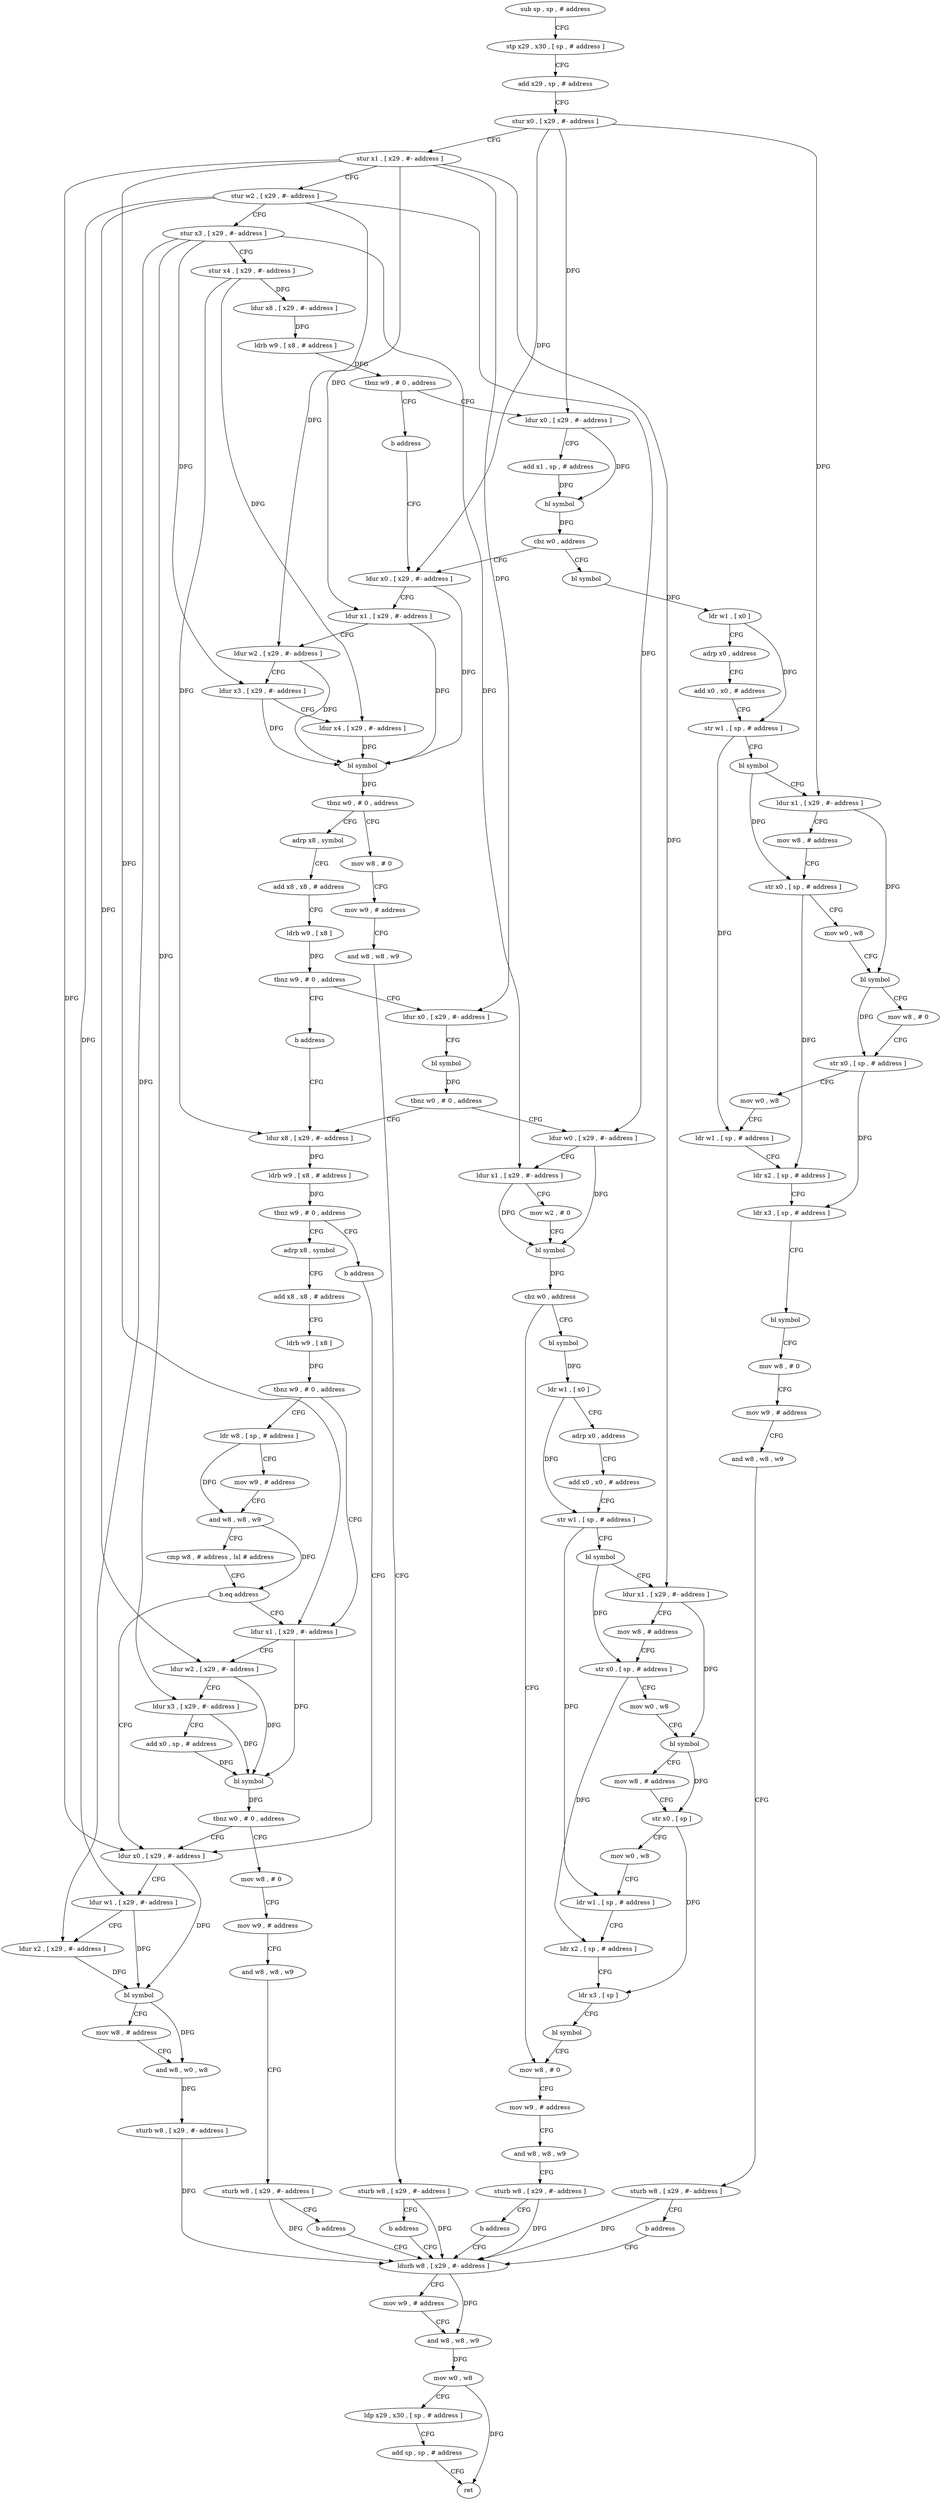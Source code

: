 digraph "func" {
"4211688" [label = "sub sp , sp , # address" ]
"4211692" [label = "stp x29 , x30 , [ sp , # address ]" ]
"4211696" [label = "add x29 , sp , # address" ]
"4211700" [label = "stur x0 , [ x29 , #- address ]" ]
"4211704" [label = "stur x1 , [ x29 , #- address ]" ]
"4211708" [label = "stur w2 , [ x29 , #- address ]" ]
"4211712" [label = "stur x3 , [ x29 , #- address ]" ]
"4211716" [label = "stur x4 , [ x29 , #- address ]" ]
"4211720" [label = "ldur x8 , [ x29 , #- address ]" ]
"4211724" [label = "ldrb w9 , [ x8 , # address ]" ]
"4211728" [label = "tbnz w9 , # 0 , address" ]
"4211736" [label = "ldur x0 , [ x29 , #- address ]" ]
"4211732" [label = "b address" ]
"4211740" [label = "add x1 , sp , # address" ]
"4211744" [label = "bl symbol" ]
"4211748" [label = "cbz w0 , address" ]
"4211844" [label = "ldur x0 , [ x29 , #- address ]" ]
"4211752" [label = "bl symbol" ]
"4211848" [label = "ldur x1 , [ x29 , #- address ]" ]
"4211852" [label = "ldur w2 , [ x29 , #- address ]" ]
"4211856" [label = "ldur x3 , [ x29 , #- address ]" ]
"4211860" [label = "ldur x4 , [ x29 , #- address ]" ]
"4211864" [label = "bl symbol" ]
"4211868" [label = "tbnz w0 , # 0 , address" ]
"4211892" [label = "adrp x8 , symbol" ]
"4211872" [label = "mov w8 , # 0" ]
"4211756" [label = "ldr w1 , [ x0 ]" ]
"4211760" [label = "adrp x0 , address" ]
"4211764" [label = "add x0 , x0 , # address" ]
"4211768" [label = "str w1 , [ sp , # address ]" ]
"4211772" [label = "bl symbol" ]
"4211776" [label = "ldur x1 , [ x29 , #- address ]" ]
"4211780" [label = "mov w8 , # address" ]
"4211784" [label = "str x0 , [ sp , # address ]" ]
"4211788" [label = "mov w0 , w8" ]
"4211792" [label = "bl symbol" ]
"4211796" [label = "mov w8 , # 0" ]
"4211800" [label = "str x0 , [ sp , # address ]" ]
"4211804" [label = "mov w0 , w8" ]
"4211808" [label = "ldr w1 , [ sp , # address ]" ]
"4211812" [label = "ldr x2 , [ sp , # address ]" ]
"4211816" [label = "ldr x3 , [ sp , # address ]" ]
"4211820" [label = "bl symbol" ]
"4211824" [label = "mov w8 , # 0" ]
"4211828" [label = "mov w9 , # address" ]
"4211832" [label = "and w8 , w8 , w9" ]
"4211836" [label = "sturb w8 , [ x29 , #- address ]" ]
"4211840" [label = "b address" ]
"4212160" [label = "ldurb w8 , [ x29 , #- address ]" ]
"4211896" [label = "add x8 , x8 , # address" ]
"4211900" [label = "ldrb w9 , [ x8 ]" ]
"4211904" [label = "tbnz w9 , # 0 , address" ]
"4211912" [label = "ldur x0 , [ x29 , #- address ]" ]
"4211908" [label = "b address" ]
"4211876" [label = "mov w9 , # address" ]
"4211880" [label = "and w8 , w8 , w9" ]
"4211884" [label = "sturb w8 , [ x29 , #- address ]" ]
"4211888" [label = "b address" ]
"4212164" [label = "mov w9 , # address" ]
"4212168" [label = "and w8 , w8 , w9" ]
"4212172" [label = "mov w0 , w8" ]
"4212176" [label = "ldp x29 , x30 , [ sp , # address ]" ]
"4212180" [label = "add sp , sp , # address" ]
"4212184" [label = "ret" ]
"4211916" [label = "bl symbol" ]
"4211920" [label = "tbnz w0 , # 0 , address" ]
"4212036" [label = "ldur x8 , [ x29 , #- address ]" ]
"4211924" [label = "ldur w0 , [ x29 , #- address ]" ]
"4212040" [label = "ldrb w9 , [ x8 , # address ]" ]
"4212044" [label = "tbnz w9 , # 0 , address" ]
"4212052" [label = "adrp x8 , symbol" ]
"4212048" [label = "b address" ]
"4211928" [label = "ldur x1 , [ x29 , #- address ]" ]
"4211932" [label = "mov w2 , # 0" ]
"4211936" [label = "bl symbol" ]
"4211940" [label = "cbz w0 , address" ]
"4212016" [label = "mov w8 , # 0" ]
"4211944" [label = "bl symbol" ]
"4212056" [label = "add x8 , x8 , # address" ]
"4212060" [label = "ldrb w9 , [ x8 ]" ]
"4212064" [label = "tbnz w9 , # 0 , address" ]
"4212088" [label = "ldur x1 , [ x29 , #- address ]" ]
"4212068" [label = "ldr w8 , [ sp , # address ]" ]
"4212132" [label = "ldur x0 , [ x29 , #- address ]" ]
"4212020" [label = "mov w9 , # address" ]
"4212024" [label = "and w8 , w8 , w9" ]
"4212028" [label = "sturb w8 , [ x29 , #- address ]" ]
"4212032" [label = "b address" ]
"4211948" [label = "ldr w1 , [ x0 ]" ]
"4211952" [label = "adrp x0 , address" ]
"4211956" [label = "add x0 , x0 , # address" ]
"4211960" [label = "str w1 , [ sp , # address ]" ]
"4211964" [label = "bl symbol" ]
"4211968" [label = "ldur x1 , [ x29 , #- address ]" ]
"4211972" [label = "mov w8 , # address" ]
"4211976" [label = "str x0 , [ sp , # address ]" ]
"4211980" [label = "mov w0 , w8" ]
"4211984" [label = "bl symbol" ]
"4211988" [label = "mov w8 , # address" ]
"4211992" [label = "str x0 , [ sp ]" ]
"4211996" [label = "mov w0 , w8" ]
"4212000" [label = "ldr w1 , [ sp , # address ]" ]
"4212004" [label = "ldr x2 , [ sp , # address ]" ]
"4212008" [label = "ldr x3 , [ sp ]" ]
"4212012" [label = "bl symbol" ]
"4212092" [label = "ldur w2 , [ x29 , #- address ]" ]
"4212096" [label = "ldur x3 , [ x29 , #- address ]" ]
"4212100" [label = "add x0 , sp , # address" ]
"4212104" [label = "bl symbol" ]
"4212108" [label = "tbnz w0 , # 0 , address" ]
"4212112" [label = "mov w8 , # 0" ]
"4212072" [label = "mov w9 , # address" ]
"4212076" [label = "and w8 , w8 , w9" ]
"4212080" [label = "cmp w8 , # address , lsl # address" ]
"4212084" [label = "b.eq address" ]
"4212136" [label = "ldur w1 , [ x29 , #- address ]" ]
"4212140" [label = "ldur x2 , [ x29 , #- address ]" ]
"4212144" [label = "bl symbol" ]
"4212148" [label = "mov w8 , # address" ]
"4212152" [label = "and w8 , w0 , w8" ]
"4212156" [label = "sturb w8 , [ x29 , #- address ]" ]
"4212116" [label = "mov w9 , # address" ]
"4212120" [label = "and w8 , w8 , w9" ]
"4212124" [label = "sturb w8 , [ x29 , #- address ]" ]
"4212128" [label = "b address" ]
"4211688" -> "4211692" [ label = "CFG" ]
"4211692" -> "4211696" [ label = "CFG" ]
"4211696" -> "4211700" [ label = "CFG" ]
"4211700" -> "4211704" [ label = "CFG" ]
"4211700" -> "4211736" [ label = "DFG" ]
"4211700" -> "4211844" [ label = "DFG" ]
"4211700" -> "4211776" [ label = "DFG" ]
"4211704" -> "4211708" [ label = "CFG" ]
"4211704" -> "4211848" [ label = "DFG" ]
"4211704" -> "4211912" [ label = "DFG" ]
"4211704" -> "4211968" [ label = "DFG" ]
"4211704" -> "4212088" [ label = "DFG" ]
"4211704" -> "4212132" [ label = "DFG" ]
"4211708" -> "4211712" [ label = "CFG" ]
"4211708" -> "4211852" [ label = "DFG" ]
"4211708" -> "4211924" [ label = "DFG" ]
"4211708" -> "4212092" [ label = "DFG" ]
"4211708" -> "4212136" [ label = "DFG" ]
"4211712" -> "4211716" [ label = "CFG" ]
"4211712" -> "4211856" [ label = "DFG" ]
"4211712" -> "4211928" [ label = "DFG" ]
"4211712" -> "4212096" [ label = "DFG" ]
"4211712" -> "4212140" [ label = "DFG" ]
"4211716" -> "4211720" [ label = "DFG" ]
"4211716" -> "4211860" [ label = "DFG" ]
"4211716" -> "4212036" [ label = "DFG" ]
"4211720" -> "4211724" [ label = "DFG" ]
"4211724" -> "4211728" [ label = "DFG" ]
"4211728" -> "4211736" [ label = "CFG" ]
"4211728" -> "4211732" [ label = "CFG" ]
"4211736" -> "4211740" [ label = "CFG" ]
"4211736" -> "4211744" [ label = "DFG" ]
"4211732" -> "4211844" [ label = "CFG" ]
"4211740" -> "4211744" [ label = "DFG" ]
"4211744" -> "4211748" [ label = "DFG" ]
"4211748" -> "4211844" [ label = "CFG" ]
"4211748" -> "4211752" [ label = "CFG" ]
"4211844" -> "4211848" [ label = "CFG" ]
"4211844" -> "4211864" [ label = "DFG" ]
"4211752" -> "4211756" [ label = "DFG" ]
"4211848" -> "4211852" [ label = "CFG" ]
"4211848" -> "4211864" [ label = "DFG" ]
"4211852" -> "4211856" [ label = "CFG" ]
"4211852" -> "4211864" [ label = "DFG" ]
"4211856" -> "4211860" [ label = "CFG" ]
"4211856" -> "4211864" [ label = "DFG" ]
"4211860" -> "4211864" [ label = "DFG" ]
"4211864" -> "4211868" [ label = "DFG" ]
"4211868" -> "4211892" [ label = "CFG" ]
"4211868" -> "4211872" [ label = "CFG" ]
"4211892" -> "4211896" [ label = "CFG" ]
"4211872" -> "4211876" [ label = "CFG" ]
"4211756" -> "4211760" [ label = "CFG" ]
"4211756" -> "4211768" [ label = "DFG" ]
"4211760" -> "4211764" [ label = "CFG" ]
"4211764" -> "4211768" [ label = "CFG" ]
"4211768" -> "4211772" [ label = "CFG" ]
"4211768" -> "4211808" [ label = "DFG" ]
"4211772" -> "4211776" [ label = "CFG" ]
"4211772" -> "4211784" [ label = "DFG" ]
"4211776" -> "4211780" [ label = "CFG" ]
"4211776" -> "4211792" [ label = "DFG" ]
"4211780" -> "4211784" [ label = "CFG" ]
"4211784" -> "4211788" [ label = "CFG" ]
"4211784" -> "4211812" [ label = "DFG" ]
"4211788" -> "4211792" [ label = "CFG" ]
"4211792" -> "4211796" [ label = "CFG" ]
"4211792" -> "4211800" [ label = "DFG" ]
"4211796" -> "4211800" [ label = "CFG" ]
"4211800" -> "4211804" [ label = "CFG" ]
"4211800" -> "4211816" [ label = "DFG" ]
"4211804" -> "4211808" [ label = "CFG" ]
"4211808" -> "4211812" [ label = "CFG" ]
"4211812" -> "4211816" [ label = "CFG" ]
"4211816" -> "4211820" [ label = "CFG" ]
"4211820" -> "4211824" [ label = "CFG" ]
"4211824" -> "4211828" [ label = "CFG" ]
"4211828" -> "4211832" [ label = "CFG" ]
"4211832" -> "4211836" [ label = "CFG" ]
"4211836" -> "4211840" [ label = "CFG" ]
"4211836" -> "4212160" [ label = "DFG" ]
"4211840" -> "4212160" [ label = "CFG" ]
"4212160" -> "4212164" [ label = "CFG" ]
"4212160" -> "4212168" [ label = "DFG" ]
"4211896" -> "4211900" [ label = "CFG" ]
"4211900" -> "4211904" [ label = "DFG" ]
"4211904" -> "4211912" [ label = "CFG" ]
"4211904" -> "4211908" [ label = "CFG" ]
"4211912" -> "4211916" [ label = "CFG" ]
"4211908" -> "4212036" [ label = "CFG" ]
"4211876" -> "4211880" [ label = "CFG" ]
"4211880" -> "4211884" [ label = "CFG" ]
"4211884" -> "4211888" [ label = "CFG" ]
"4211884" -> "4212160" [ label = "DFG" ]
"4211888" -> "4212160" [ label = "CFG" ]
"4212164" -> "4212168" [ label = "CFG" ]
"4212168" -> "4212172" [ label = "DFG" ]
"4212172" -> "4212176" [ label = "CFG" ]
"4212172" -> "4212184" [ label = "DFG" ]
"4212176" -> "4212180" [ label = "CFG" ]
"4212180" -> "4212184" [ label = "CFG" ]
"4211916" -> "4211920" [ label = "DFG" ]
"4211920" -> "4212036" [ label = "CFG" ]
"4211920" -> "4211924" [ label = "CFG" ]
"4212036" -> "4212040" [ label = "DFG" ]
"4211924" -> "4211928" [ label = "CFG" ]
"4211924" -> "4211936" [ label = "DFG" ]
"4212040" -> "4212044" [ label = "DFG" ]
"4212044" -> "4212052" [ label = "CFG" ]
"4212044" -> "4212048" [ label = "CFG" ]
"4212052" -> "4212056" [ label = "CFG" ]
"4212048" -> "4212132" [ label = "CFG" ]
"4211928" -> "4211932" [ label = "CFG" ]
"4211928" -> "4211936" [ label = "DFG" ]
"4211932" -> "4211936" [ label = "CFG" ]
"4211936" -> "4211940" [ label = "DFG" ]
"4211940" -> "4212016" [ label = "CFG" ]
"4211940" -> "4211944" [ label = "CFG" ]
"4212016" -> "4212020" [ label = "CFG" ]
"4211944" -> "4211948" [ label = "DFG" ]
"4212056" -> "4212060" [ label = "CFG" ]
"4212060" -> "4212064" [ label = "DFG" ]
"4212064" -> "4212088" [ label = "CFG" ]
"4212064" -> "4212068" [ label = "CFG" ]
"4212088" -> "4212092" [ label = "CFG" ]
"4212088" -> "4212104" [ label = "DFG" ]
"4212068" -> "4212072" [ label = "CFG" ]
"4212068" -> "4212076" [ label = "DFG" ]
"4212132" -> "4212136" [ label = "CFG" ]
"4212132" -> "4212144" [ label = "DFG" ]
"4212020" -> "4212024" [ label = "CFG" ]
"4212024" -> "4212028" [ label = "CFG" ]
"4212028" -> "4212032" [ label = "CFG" ]
"4212028" -> "4212160" [ label = "DFG" ]
"4212032" -> "4212160" [ label = "CFG" ]
"4211948" -> "4211952" [ label = "CFG" ]
"4211948" -> "4211960" [ label = "DFG" ]
"4211952" -> "4211956" [ label = "CFG" ]
"4211956" -> "4211960" [ label = "CFG" ]
"4211960" -> "4211964" [ label = "CFG" ]
"4211960" -> "4212000" [ label = "DFG" ]
"4211964" -> "4211968" [ label = "CFG" ]
"4211964" -> "4211976" [ label = "DFG" ]
"4211968" -> "4211972" [ label = "CFG" ]
"4211968" -> "4211984" [ label = "DFG" ]
"4211972" -> "4211976" [ label = "CFG" ]
"4211976" -> "4211980" [ label = "CFG" ]
"4211976" -> "4212004" [ label = "DFG" ]
"4211980" -> "4211984" [ label = "CFG" ]
"4211984" -> "4211988" [ label = "CFG" ]
"4211984" -> "4211992" [ label = "DFG" ]
"4211988" -> "4211992" [ label = "CFG" ]
"4211992" -> "4211996" [ label = "CFG" ]
"4211992" -> "4212008" [ label = "DFG" ]
"4211996" -> "4212000" [ label = "CFG" ]
"4212000" -> "4212004" [ label = "CFG" ]
"4212004" -> "4212008" [ label = "CFG" ]
"4212008" -> "4212012" [ label = "CFG" ]
"4212012" -> "4212016" [ label = "CFG" ]
"4212092" -> "4212096" [ label = "CFG" ]
"4212092" -> "4212104" [ label = "DFG" ]
"4212096" -> "4212100" [ label = "CFG" ]
"4212096" -> "4212104" [ label = "DFG" ]
"4212100" -> "4212104" [ label = "DFG" ]
"4212104" -> "4212108" [ label = "DFG" ]
"4212108" -> "4212132" [ label = "CFG" ]
"4212108" -> "4212112" [ label = "CFG" ]
"4212112" -> "4212116" [ label = "CFG" ]
"4212072" -> "4212076" [ label = "CFG" ]
"4212076" -> "4212080" [ label = "CFG" ]
"4212076" -> "4212084" [ label = "DFG" ]
"4212080" -> "4212084" [ label = "CFG" ]
"4212084" -> "4212132" [ label = "CFG" ]
"4212084" -> "4212088" [ label = "CFG" ]
"4212136" -> "4212140" [ label = "CFG" ]
"4212136" -> "4212144" [ label = "DFG" ]
"4212140" -> "4212144" [ label = "DFG" ]
"4212144" -> "4212148" [ label = "CFG" ]
"4212144" -> "4212152" [ label = "DFG" ]
"4212148" -> "4212152" [ label = "CFG" ]
"4212152" -> "4212156" [ label = "DFG" ]
"4212156" -> "4212160" [ label = "DFG" ]
"4212116" -> "4212120" [ label = "CFG" ]
"4212120" -> "4212124" [ label = "CFG" ]
"4212124" -> "4212128" [ label = "CFG" ]
"4212124" -> "4212160" [ label = "DFG" ]
"4212128" -> "4212160" [ label = "CFG" ]
}
